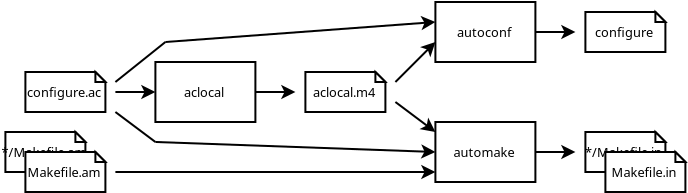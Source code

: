 <?xml version="1.0" encoding="UTF-8"?>
<dia:diagram xmlns:dia="http://www.lysator.liu.se/~alla/dia/">
  <dia:layer name="Background" visible="true">
    <dia:object type="Standard - Polygon" version="0" id="O0">
      <dia:attribute name="obj_pos">
        <dia:point val="33,-28"/>
      </dia:attribute>
      <dia:attribute name="obj_bb">
        <dia:rectangle val="32.95,-28.05;37.05,-25.95"/>
      </dia:attribute>
      <dia:attribute name="poly_points">
        <dia:point val="33,-28"/>
        <dia:point val="36.5,-28"/>
        <dia:point val="37,-27.5"/>
        <dia:point val="37,-26"/>
        <dia:point val="33,-26"/>
      </dia:attribute>
      <dia:attribute name="show_background">
        <dia:boolean val="true"/>
      </dia:attribute>
    </dia:object>
    <dia:object type="Standard - Polygon" version="0" id="O1">
      <dia:attribute name="obj_pos">
        <dia:point val="36.5,-28"/>
      </dia:attribute>
      <dia:attribute name="obj_bb">
        <dia:rectangle val="36.45,-28.121;37.121,-27.45"/>
      </dia:attribute>
      <dia:attribute name="poly_points">
        <dia:point val="36.5,-28"/>
        <dia:point val="37,-27.5"/>
        <dia:point val="36.5,-27.5"/>
      </dia:attribute>
      <dia:attribute name="show_background">
        <dia:boolean val="true"/>
      </dia:attribute>
    </dia:object>
    <dia:object type="Standard - Text" version="1" id="O2">
      <dia:attribute name="obj_pos">
        <dia:point val="35,-27"/>
      </dia:attribute>
      <dia:attribute name="obj_bb">
        <dia:rectangle val="33.093,-27.47;36.907,-26.53"/>
      </dia:attribute>
      <dia:attribute name="text">
        <dia:composite type="text">
          <dia:attribute name="string">
            <dia:string>#*/Makefile.in #</dia:string>
          </dia:attribute>
          <dia:attribute name="font">
            <dia:font family="sans" style="0" name="Helvetica"/>
          </dia:attribute>
          <dia:attribute name="height">
            <dia:real val="0.8"/>
          </dia:attribute>
          <dia:attribute name="pos">
            <dia:point val="35,-26.927"/>
          </dia:attribute>
          <dia:attribute name="color">
            <dia:color val="#000000"/>
          </dia:attribute>
          <dia:attribute name="alignment">
            <dia:enum val="1"/>
          </dia:attribute>
        </dia:composite>
      </dia:attribute>
      <dia:attribute name="valign">
        <dia:enum val="2"/>
      </dia:attribute>
      <dia:connections>
        <dia:connection handle="0" to="O0" connection="10"/>
      </dia:connections>
    </dia:object>
    <dia:object type="Standard - Polygon" version="0" id="O3">
      <dia:attribute name="obj_pos">
        <dia:point val="34,-27"/>
      </dia:attribute>
      <dia:attribute name="obj_bb">
        <dia:rectangle val="33.95,-27.05;38.05,-24.95"/>
      </dia:attribute>
      <dia:attribute name="poly_points">
        <dia:point val="34,-27"/>
        <dia:point val="37.5,-27"/>
        <dia:point val="38,-26.5"/>
        <dia:point val="38,-25"/>
        <dia:point val="34,-25"/>
      </dia:attribute>
      <dia:attribute name="show_background">
        <dia:boolean val="true"/>
      </dia:attribute>
    </dia:object>
    <dia:object type="Standard - Polygon" version="0" id="O4">
      <dia:attribute name="obj_pos">
        <dia:point val="37.5,-27"/>
      </dia:attribute>
      <dia:attribute name="obj_bb">
        <dia:rectangle val="37.45,-27.121;38.121,-26.45"/>
      </dia:attribute>
      <dia:attribute name="poly_points">
        <dia:point val="37.5,-27"/>
        <dia:point val="38,-26.5"/>
        <dia:point val="37.5,-26.5"/>
      </dia:attribute>
      <dia:attribute name="show_background">
        <dia:boolean val="true"/>
      </dia:attribute>
    </dia:object>
    <dia:object type="Standard - Text" version="1" id="O5">
      <dia:attribute name="obj_pos">
        <dia:point val="36,-26"/>
      </dia:attribute>
      <dia:attribute name="obj_bb">
        <dia:rectangle val="34.337,-26.47;37.663,-25.53"/>
      </dia:attribute>
      <dia:attribute name="text">
        <dia:composite type="text">
          <dia:attribute name="string">
            <dia:string>#Makefile.in #</dia:string>
          </dia:attribute>
          <dia:attribute name="font">
            <dia:font family="sans" style="0" name="Helvetica"/>
          </dia:attribute>
          <dia:attribute name="height">
            <dia:real val="0.8"/>
          </dia:attribute>
          <dia:attribute name="pos">
            <dia:point val="36,-25.927"/>
          </dia:attribute>
          <dia:attribute name="color">
            <dia:color val="#000000"/>
          </dia:attribute>
          <dia:attribute name="alignment">
            <dia:enum val="1"/>
          </dia:attribute>
        </dia:composite>
      </dia:attribute>
      <dia:attribute name="valign">
        <dia:enum val="2"/>
      </dia:attribute>
      <dia:connections>
        <dia:connection handle="0" to="O3" connection="10"/>
      </dia:connections>
    </dia:object>
    <dia:object type="Standard - Line" version="0" id="O6">
      <dia:attribute name="obj_pos">
        <dia:point val="30.5,-33"/>
      </dia:attribute>
      <dia:attribute name="obj_bb">
        <dia:rectangle val="30.45,-33.5;32.55,-32.5"/>
      </dia:attribute>
      <dia:attribute name="conn_endpoints">
        <dia:point val="30.5,-33"/>
        <dia:point val="32.5,-33"/>
      </dia:attribute>
      <dia:attribute name="numcp">
        <dia:int val="1"/>
      </dia:attribute>
      <dia:attribute name="end_arrow">
        <dia:enum val="22"/>
      </dia:attribute>
      <dia:attribute name="end_arrow_length">
        <dia:real val="0.5"/>
      </dia:attribute>
      <dia:attribute name="end_arrow_width">
        <dia:real val="0.5"/>
      </dia:attribute>
      <dia:connections>
        <dia:connection handle="0" to="O21" connection="4"/>
      </dia:connections>
    </dia:object>
    <dia:object type="Standard - Polygon" version="0" id="O7">
      <dia:attribute name="obj_pos">
        <dia:point val="5,-31"/>
      </dia:attribute>
      <dia:attribute name="obj_bb">
        <dia:rectangle val="4.95,-31.05;9.05,-28.95"/>
      </dia:attribute>
      <dia:attribute name="poly_points">
        <dia:point val="5,-31"/>
        <dia:point val="8.5,-31"/>
        <dia:point val="9,-30.5"/>
        <dia:point val="9,-29"/>
        <dia:point val="5,-29"/>
      </dia:attribute>
      <dia:attribute name="show_background">
        <dia:boolean val="true"/>
      </dia:attribute>
    </dia:object>
    <dia:object type="Standard - Polygon" version="0" id="O8">
      <dia:attribute name="obj_pos">
        <dia:point val="8.5,-31"/>
      </dia:attribute>
      <dia:attribute name="obj_bb">
        <dia:rectangle val="8.45,-31.121;9.121,-30.45"/>
      </dia:attribute>
      <dia:attribute name="poly_points">
        <dia:point val="8.5,-31"/>
        <dia:point val="9,-30.5"/>
        <dia:point val="8.5,-30.5"/>
      </dia:attribute>
      <dia:attribute name="show_background">
        <dia:boolean val="true"/>
      </dia:attribute>
    </dia:object>
    <dia:object type="Standard - Text" version="1" id="O9">
      <dia:attribute name="obj_pos">
        <dia:point val="7,-30"/>
      </dia:attribute>
      <dia:attribute name="obj_bb">
        <dia:rectangle val="5.106,-30.47;8.894,-29.53"/>
      </dia:attribute>
      <dia:attribute name="text">
        <dia:composite type="text">
          <dia:attribute name="string">
            <dia:string>#configure.ac #</dia:string>
          </dia:attribute>
          <dia:attribute name="font">
            <dia:font family="sans" style="0" name="Helvetica"/>
          </dia:attribute>
          <dia:attribute name="height">
            <dia:real val="0.8"/>
          </dia:attribute>
          <dia:attribute name="pos">
            <dia:point val="7,-29.927"/>
          </dia:attribute>
          <dia:attribute name="color">
            <dia:color val="#000000"/>
          </dia:attribute>
          <dia:attribute name="alignment">
            <dia:enum val="1"/>
          </dia:attribute>
        </dia:composite>
      </dia:attribute>
      <dia:attribute name="valign">
        <dia:enum val="2"/>
      </dia:attribute>
      <dia:connections>
        <dia:connection handle="0" to="O7" connection="10"/>
      </dia:connections>
    </dia:object>
    <dia:object type="Standard - Polygon" version="0" id="O10">
      <dia:attribute name="obj_pos">
        <dia:point val="4,-28"/>
      </dia:attribute>
      <dia:attribute name="obj_bb">
        <dia:rectangle val="3.95,-28.05;8.05,-25.95"/>
      </dia:attribute>
      <dia:attribute name="poly_points">
        <dia:point val="4,-28"/>
        <dia:point val="7.5,-28"/>
        <dia:point val="8,-27.5"/>
        <dia:point val="8,-26"/>
        <dia:point val="4,-26"/>
      </dia:attribute>
      <dia:attribute name="show_background">
        <dia:boolean val="true"/>
      </dia:attribute>
    </dia:object>
    <dia:object type="Standard - Polygon" version="0" id="O11">
      <dia:attribute name="obj_pos">
        <dia:point val="7.5,-28"/>
      </dia:attribute>
      <dia:attribute name="obj_bb">
        <dia:rectangle val="7.45,-28.121;8.121,-27.45"/>
      </dia:attribute>
      <dia:attribute name="poly_points">
        <dia:point val="7.5,-28"/>
        <dia:point val="8,-27.5"/>
        <dia:point val="7.5,-27.5"/>
      </dia:attribute>
      <dia:attribute name="show_background">
        <dia:boolean val="true"/>
      </dia:attribute>
    </dia:object>
    <dia:object type="Standard - Text" version="1" id="O12">
      <dia:attribute name="obj_pos">
        <dia:point val="6,-27"/>
      </dia:attribute>
      <dia:attribute name="obj_bb">
        <dia:rectangle val="3.896,-27.47;8.104,-26.53"/>
      </dia:attribute>
      <dia:attribute name="text">
        <dia:composite type="text">
          <dia:attribute name="string">
            <dia:string>#*/Makefile.am #</dia:string>
          </dia:attribute>
          <dia:attribute name="font">
            <dia:font family="sans" style="0" name="Helvetica"/>
          </dia:attribute>
          <dia:attribute name="height">
            <dia:real val="0.8"/>
          </dia:attribute>
          <dia:attribute name="pos">
            <dia:point val="6,-26.927"/>
          </dia:attribute>
          <dia:attribute name="color">
            <dia:color val="#000000"/>
          </dia:attribute>
          <dia:attribute name="alignment">
            <dia:enum val="1"/>
          </dia:attribute>
        </dia:composite>
      </dia:attribute>
      <dia:attribute name="valign">
        <dia:enum val="2"/>
      </dia:attribute>
      <dia:connections>
        <dia:connection handle="0" to="O10" connection="10"/>
      </dia:connections>
    </dia:object>
    <dia:object type="Standard - Polygon" version="0" id="O13">
      <dia:attribute name="obj_pos">
        <dia:point val="5,-27"/>
      </dia:attribute>
      <dia:attribute name="obj_bb">
        <dia:rectangle val="4.95,-27.05;9.05,-24.95"/>
      </dia:attribute>
      <dia:attribute name="poly_points">
        <dia:point val="5,-27"/>
        <dia:point val="8.5,-27"/>
        <dia:point val="9,-26.5"/>
        <dia:point val="9,-25"/>
        <dia:point val="5,-25"/>
      </dia:attribute>
      <dia:attribute name="show_background">
        <dia:boolean val="true"/>
      </dia:attribute>
    </dia:object>
    <dia:object type="Standard - Polygon" version="0" id="O14">
      <dia:attribute name="obj_pos">
        <dia:point val="8.5,-27"/>
      </dia:attribute>
      <dia:attribute name="obj_bb">
        <dia:rectangle val="8.45,-27.121;9.121,-26.45"/>
      </dia:attribute>
      <dia:attribute name="poly_points">
        <dia:point val="8.5,-27"/>
        <dia:point val="9,-26.5"/>
        <dia:point val="8.5,-26.5"/>
      </dia:attribute>
      <dia:attribute name="show_background">
        <dia:boolean val="true"/>
      </dia:attribute>
    </dia:object>
    <dia:object type="Standard - Text" version="1" id="O15">
      <dia:attribute name="obj_pos">
        <dia:point val="7,-26"/>
      </dia:attribute>
      <dia:attribute name="obj_bb">
        <dia:rectangle val="5.141,-26.47;8.859,-25.53"/>
      </dia:attribute>
      <dia:attribute name="text">
        <dia:composite type="text">
          <dia:attribute name="string">
            <dia:string>#Makefile.am #</dia:string>
          </dia:attribute>
          <dia:attribute name="font">
            <dia:font family="sans" style="0" name="Helvetica"/>
          </dia:attribute>
          <dia:attribute name="height">
            <dia:real val="0.8"/>
          </dia:attribute>
          <dia:attribute name="pos">
            <dia:point val="7,-25.927"/>
          </dia:attribute>
          <dia:attribute name="color">
            <dia:color val="#000000"/>
          </dia:attribute>
          <dia:attribute name="alignment">
            <dia:enum val="1"/>
          </dia:attribute>
        </dia:composite>
      </dia:attribute>
      <dia:attribute name="valign">
        <dia:enum val="2"/>
      </dia:attribute>
      <dia:connections>
        <dia:connection handle="0" to="O13" connection="10"/>
      </dia:connections>
    </dia:object>
    <dia:object type="Standard - Polygon" version="0" id="O16">
      <dia:attribute name="obj_pos">
        <dia:point val="19,-31"/>
      </dia:attribute>
      <dia:attribute name="obj_bb">
        <dia:rectangle val="18.95,-31.05;23.05,-28.95"/>
      </dia:attribute>
      <dia:attribute name="poly_points">
        <dia:point val="19,-31"/>
        <dia:point val="22.5,-31"/>
        <dia:point val="23,-30.5"/>
        <dia:point val="23,-29"/>
        <dia:point val="19,-29"/>
      </dia:attribute>
      <dia:attribute name="show_background">
        <dia:boolean val="true"/>
      </dia:attribute>
    </dia:object>
    <dia:object type="Standard - Polygon" version="0" id="O17">
      <dia:attribute name="obj_pos">
        <dia:point val="22.5,-31"/>
      </dia:attribute>
      <dia:attribute name="obj_bb">
        <dia:rectangle val="22.45,-31.121;23.121,-30.45"/>
      </dia:attribute>
      <dia:attribute name="poly_points">
        <dia:point val="22.5,-31"/>
        <dia:point val="23,-30.5"/>
        <dia:point val="22.5,-30.5"/>
      </dia:attribute>
      <dia:attribute name="show_background">
        <dia:boolean val="true"/>
      </dia:attribute>
    </dia:object>
    <dia:object type="Standard - Text" version="1" id="O18">
      <dia:attribute name="obj_pos">
        <dia:point val="21,-30"/>
      </dia:attribute>
      <dia:attribute name="obj_bb">
        <dia:rectangle val="19.328,-30.47;22.672,-29.53"/>
      </dia:attribute>
      <dia:attribute name="text">
        <dia:composite type="text">
          <dia:attribute name="string">
            <dia:string>#aclocal.m4 #</dia:string>
          </dia:attribute>
          <dia:attribute name="font">
            <dia:font family="sans" style="0" name="Helvetica"/>
          </dia:attribute>
          <dia:attribute name="height">
            <dia:real val="0.8"/>
          </dia:attribute>
          <dia:attribute name="pos">
            <dia:point val="21,-29.927"/>
          </dia:attribute>
          <dia:attribute name="color">
            <dia:color val="#000000"/>
          </dia:attribute>
          <dia:attribute name="alignment">
            <dia:enum val="1"/>
          </dia:attribute>
        </dia:composite>
      </dia:attribute>
      <dia:attribute name="valign">
        <dia:enum val="2"/>
      </dia:attribute>
      <dia:connections>
        <dia:connection handle="0" to="O16" connection="10"/>
      </dia:connections>
    </dia:object>
    <dia:object type="Standard - Box" version="0" id="O19">
      <dia:attribute name="obj_pos">
        <dia:point val="11.5,-31.5"/>
      </dia:attribute>
      <dia:attribute name="obj_bb">
        <dia:rectangle val="11.45,-31.55;16.55,-28.45"/>
      </dia:attribute>
      <dia:attribute name="elem_corner">
        <dia:point val="11.5,-31.5"/>
      </dia:attribute>
      <dia:attribute name="elem_width">
        <dia:real val="5"/>
      </dia:attribute>
      <dia:attribute name="elem_height">
        <dia:real val="3"/>
      </dia:attribute>
      <dia:attribute name="show_background">
        <dia:boolean val="true"/>
      </dia:attribute>
    </dia:object>
    <dia:object type="Standard - Text" version="1" id="O20">
      <dia:attribute name="obj_pos">
        <dia:point val="14,-30"/>
      </dia:attribute>
      <dia:attribute name="obj_bb">
        <dia:rectangle val="12.889,-30.47;15.111,-29.53"/>
      </dia:attribute>
      <dia:attribute name="text">
        <dia:composite type="text">
          <dia:attribute name="string">
            <dia:string>#aclocal #</dia:string>
          </dia:attribute>
          <dia:attribute name="font">
            <dia:font family="sans" style="0" name="Helvetica"/>
          </dia:attribute>
          <dia:attribute name="height">
            <dia:real val="0.8"/>
          </dia:attribute>
          <dia:attribute name="pos">
            <dia:point val="14,-29.927"/>
          </dia:attribute>
          <dia:attribute name="color">
            <dia:color val="#000000"/>
          </dia:attribute>
          <dia:attribute name="alignment">
            <dia:enum val="1"/>
          </dia:attribute>
        </dia:composite>
      </dia:attribute>
      <dia:attribute name="valign">
        <dia:enum val="2"/>
      </dia:attribute>
      <dia:connections>
        <dia:connection handle="0" to="O19" connection="8"/>
      </dia:connections>
    </dia:object>
    <dia:object type="Standard - Box" version="0" id="O21">
      <dia:attribute name="obj_pos">
        <dia:point val="25.5,-34.5"/>
      </dia:attribute>
      <dia:attribute name="obj_bb">
        <dia:rectangle val="25.45,-34.55;30.55,-31.45"/>
      </dia:attribute>
      <dia:attribute name="elem_corner">
        <dia:point val="25.5,-34.5"/>
      </dia:attribute>
      <dia:attribute name="elem_width">
        <dia:real val="5"/>
      </dia:attribute>
      <dia:attribute name="elem_height">
        <dia:real val="3"/>
      </dia:attribute>
      <dia:attribute name="show_background">
        <dia:boolean val="true"/>
      </dia:attribute>
    </dia:object>
    <dia:object type="Standard - Text" version="1" id="O22">
      <dia:attribute name="obj_pos">
        <dia:point val="28,-33"/>
      </dia:attribute>
      <dia:attribute name="obj_bb">
        <dia:rectangle val="26.625,-33.47;29.375,-32.53"/>
      </dia:attribute>
      <dia:attribute name="text">
        <dia:composite type="text">
          <dia:attribute name="string">
            <dia:string>#autoconf #</dia:string>
          </dia:attribute>
          <dia:attribute name="font">
            <dia:font family="sans" style="0" name="Helvetica"/>
          </dia:attribute>
          <dia:attribute name="height">
            <dia:real val="0.8"/>
          </dia:attribute>
          <dia:attribute name="pos">
            <dia:point val="28,-32.928"/>
          </dia:attribute>
          <dia:attribute name="color">
            <dia:color val="#000000"/>
          </dia:attribute>
          <dia:attribute name="alignment">
            <dia:enum val="1"/>
          </dia:attribute>
        </dia:composite>
      </dia:attribute>
      <dia:attribute name="valign">
        <dia:enum val="2"/>
      </dia:attribute>
      <dia:connections>
        <dia:connection handle="0" to="O21" connection="8"/>
      </dia:connections>
    </dia:object>
    <dia:object type="Standard - Box" version="0" id="O23">
      <dia:attribute name="obj_pos">
        <dia:point val="25.5,-28.5"/>
      </dia:attribute>
      <dia:attribute name="obj_bb">
        <dia:rectangle val="25.45,-28.55;30.55,-25.45"/>
      </dia:attribute>
      <dia:attribute name="elem_corner">
        <dia:point val="25.5,-28.5"/>
      </dia:attribute>
      <dia:attribute name="elem_width">
        <dia:real val="5"/>
      </dia:attribute>
      <dia:attribute name="elem_height">
        <dia:real val="3"/>
      </dia:attribute>
      <dia:attribute name="show_background">
        <dia:boolean val="true"/>
      </dia:attribute>
    </dia:object>
    <dia:object type="Standard - Text" version="1" id="O24">
      <dia:attribute name="obj_pos">
        <dia:point val="28,-27"/>
      </dia:attribute>
      <dia:attribute name="obj_bb">
        <dia:rectangle val="26.451,-27.47;29.549,-26.53"/>
      </dia:attribute>
      <dia:attribute name="text">
        <dia:composite type="text">
          <dia:attribute name="string">
            <dia:string>#automake #</dia:string>
          </dia:attribute>
          <dia:attribute name="font">
            <dia:font family="sans" style="0" name="Helvetica"/>
          </dia:attribute>
          <dia:attribute name="height">
            <dia:real val="0.8"/>
          </dia:attribute>
          <dia:attribute name="pos">
            <dia:point val="28,-26.927"/>
          </dia:attribute>
          <dia:attribute name="color">
            <dia:color val="#000000"/>
          </dia:attribute>
          <dia:attribute name="alignment">
            <dia:enum val="1"/>
          </dia:attribute>
        </dia:composite>
      </dia:attribute>
      <dia:attribute name="valign">
        <dia:enum val="2"/>
      </dia:attribute>
      <dia:connections>
        <dia:connection handle="0" to="O23" connection="8"/>
      </dia:connections>
    </dia:object>
    <dia:object type="Standard - Line" version="0" id="O25">
      <dia:attribute name="obj_pos">
        <dia:point val="16.5,-30"/>
      </dia:attribute>
      <dia:attribute name="obj_bb">
        <dia:rectangle val="16.45,-30.5;18.55,-29.5"/>
      </dia:attribute>
      <dia:attribute name="conn_endpoints">
        <dia:point val="16.5,-30"/>
        <dia:point val="18.5,-30"/>
      </dia:attribute>
      <dia:attribute name="numcp">
        <dia:int val="1"/>
      </dia:attribute>
      <dia:attribute name="end_arrow">
        <dia:enum val="22"/>
      </dia:attribute>
      <dia:attribute name="end_arrow_length">
        <dia:real val="0.5"/>
      </dia:attribute>
      <dia:attribute name="end_arrow_width">
        <dia:real val="0.5"/>
      </dia:attribute>
      <dia:connections>
        <dia:connection handle="0" to="O19" connection="4"/>
      </dia:connections>
    </dia:object>
    <dia:object type="Standard - Line" version="0" id="O26">
      <dia:attribute name="obj_pos">
        <dia:point val="9.5,-30"/>
      </dia:attribute>
      <dia:attribute name="obj_bb">
        <dia:rectangle val="9.45,-30.5;11.55,-29.5"/>
      </dia:attribute>
      <dia:attribute name="conn_endpoints">
        <dia:point val="9.5,-30"/>
        <dia:point val="11.5,-30"/>
      </dia:attribute>
      <dia:attribute name="numcp">
        <dia:int val="1"/>
      </dia:attribute>
      <dia:attribute name="end_arrow">
        <dia:enum val="22"/>
      </dia:attribute>
      <dia:attribute name="end_arrow_length">
        <dia:real val="0.5"/>
      </dia:attribute>
      <dia:attribute name="end_arrow_width">
        <dia:real val="0.5"/>
      </dia:attribute>
      <dia:connections>
        <dia:connection handle="1" to="O19" connection="3"/>
      </dia:connections>
    </dia:object>
    <dia:object type="Standard - Line" version="0" id="O27">
      <dia:attribute name="obj_pos">
        <dia:point val="12,-32.5"/>
      </dia:attribute>
      <dia:attribute name="obj_bb">
        <dia:rectangle val="11.946,-34.002;25.587,-32.446"/>
      </dia:attribute>
      <dia:attribute name="conn_endpoints">
        <dia:point val="12,-32.5"/>
        <dia:point val="25.5,-33.5"/>
      </dia:attribute>
      <dia:attribute name="numcp">
        <dia:int val="2"/>
      </dia:attribute>
      <dia:attribute name="end_arrow">
        <dia:enum val="22"/>
      </dia:attribute>
      <dia:attribute name="end_arrow_length">
        <dia:real val="0.5"/>
      </dia:attribute>
      <dia:attribute name="end_arrow_width">
        <dia:real val="0.5"/>
      </dia:attribute>
    </dia:object>
    <dia:object type="Standard - Line" version="0" id="O28">
      <dia:attribute name="obj_pos">
        <dia:point val="23.5,-30.5"/>
      </dia:attribute>
      <dia:attribute name="obj_bb">
        <dia:rectangle val="23.429,-32.889;25.889,-30.429"/>
      </dia:attribute>
      <dia:attribute name="conn_endpoints">
        <dia:point val="23.5,-30.5"/>
        <dia:point val="25.5,-32.5"/>
      </dia:attribute>
      <dia:attribute name="numcp">
        <dia:int val="1"/>
      </dia:attribute>
      <dia:attribute name="end_arrow">
        <dia:enum val="22"/>
      </dia:attribute>
      <dia:attribute name="end_arrow_length">
        <dia:real val="0.5"/>
      </dia:attribute>
      <dia:attribute name="end_arrow_width">
        <dia:real val="0.5"/>
      </dia:attribute>
    </dia:object>
    <dia:object type="Standard - Line" version="0" id="O29">
      <dia:attribute name="obj_pos">
        <dia:point val="23.5,-29.5"/>
      </dia:attribute>
      <dia:attribute name="obj_bb">
        <dia:rectangle val="23.43,-29.57;25.84,-27.57"/>
      </dia:attribute>
      <dia:attribute name="conn_endpoints">
        <dia:point val="23.5,-29.5"/>
        <dia:point val="25.5,-28"/>
      </dia:attribute>
      <dia:attribute name="numcp">
        <dia:int val="1"/>
      </dia:attribute>
      <dia:attribute name="end_arrow">
        <dia:enum val="22"/>
      </dia:attribute>
      <dia:attribute name="end_arrow_length">
        <dia:real val="0.5"/>
      </dia:attribute>
      <dia:attribute name="end_arrow_width">
        <dia:real val="0.5"/>
      </dia:attribute>
    </dia:object>
    <dia:object type="Standard - Line" version="0" id="O30">
      <dia:attribute name="obj_pos">
        <dia:point val="11.5,-27.5"/>
      </dia:attribute>
      <dia:attribute name="obj_bb">
        <dia:rectangle val="11.448,-27.552;25.568,-26.498"/>
      </dia:attribute>
      <dia:attribute name="conn_endpoints">
        <dia:point val="11.5,-27.5"/>
        <dia:point val="25.5,-27"/>
      </dia:attribute>
      <dia:attribute name="numcp">
        <dia:int val="2"/>
      </dia:attribute>
      <dia:attribute name="end_arrow">
        <dia:enum val="22"/>
      </dia:attribute>
      <dia:attribute name="end_arrow_length">
        <dia:real val="0.5"/>
      </dia:attribute>
      <dia:attribute name="end_arrow_width">
        <dia:real val="0.5"/>
      </dia:attribute>
      <dia:connections>
        <dia:connection handle="1" to="O23" connection="3"/>
      </dia:connections>
    </dia:object>
    <dia:object type="Standard - Line" version="0" id="O31">
      <dia:attribute name="obj_pos">
        <dia:point val="9.5,-26"/>
      </dia:attribute>
      <dia:attribute name="obj_bb">
        <dia:rectangle val="9.45,-26.5;25.55,-25.5"/>
      </dia:attribute>
      <dia:attribute name="conn_endpoints">
        <dia:point val="9.5,-26"/>
        <dia:point val="25.5,-26"/>
      </dia:attribute>
      <dia:attribute name="numcp">
        <dia:int val="2"/>
      </dia:attribute>
      <dia:attribute name="end_arrow">
        <dia:enum val="22"/>
      </dia:attribute>
      <dia:attribute name="end_arrow_length">
        <dia:real val="0.5"/>
      </dia:attribute>
      <dia:attribute name="end_arrow_width">
        <dia:real val="0.5"/>
      </dia:attribute>
    </dia:object>
    <dia:object type="Standard - Polygon" version="0" id="O32">
      <dia:attribute name="obj_pos">
        <dia:point val="33,-34"/>
      </dia:attribute>
      <dia:attribute name="obj_bb">
        <dia:rectangle val="32.95,-34.05;37.05,-31.95"/>
      </dia:attribute>
      <dia:attribute name="poly_points">
        <dia:point val="33,-34"/>
        <dia:point val="36.5,-34"/>
        <dia:point val="37,-33.5"/>
        <dia:point val="37,-32"/>
        <dia:point val="33,-32"/>
      </dia:attribute>
      <dia:attribute name="show_background">
        <dia:boolean val="true"/>
      </dia:attribute>
    </dia:object>
    <dia:object type="Standard - Polygon" version="0" id="O33">
      <dia:attribute name="obj_pos">
        <dia:point val="36.5,-34"/>
      </dia:attribute>
      <dia:attribute name="obj_bb">
        <dia:rectangle val="36.45,-34.121;37.121,-33.45"/>
      </dia:attribute>
      <dia:attribute name="poly_points">
        <dia:point val="36.5,-34"/>
        <dia:point val="37,-33.5"/>
        <dia:point val="36.5,-33.5"/>
      </dia:attribute>
      <dia:attribute name="show_background">
        <dia:boolean val="true"/>
      </dia:attribute>
    </dia:object>
    <dia:object type="Standard - Text" version="1" id="O34">
      <dia:attribute name="obj_pos">
        <dia:point val="35,-33"/>
      </dia:attribute>
      <dia:attribute name="obj_bb">
        <dia:rectangle val="33.538,-33.47;36.462,-32.53"/>
      </dia:attribute>
      <dia:attribute name="text">
        <dia:composite type="text">
          <dia:attribute name="string">
            <dia:string>#configure #</dia:string>
          </dia:attribute>
          <dia:attribute name="font">
            <dia:font family="sans" style="0" name="Helvetica"/>
          </dia:attribute>
          <dia:attribute name="height">
            <dia:real val="0.8"/>
          </dia:attribute>
          <dia:attribute name="pos">
            <dia:point val="35,-32.928"/>
          </dia:attribute>
          <dia:attribute name="color">
            <dia:color val="#000000"/>
          </dia:attribute>
          <dia:attribute name="alignment">
            <dia:enum val="1"/>
          </dia:attribute>
        </dia:composite>
      </dia:attribute>
      <dia:attribute name="valign">
        <dia:enum val="2"/>
      </dia:attribute>
      <dia:connections>
        <dia:connection handle="0" to="O32" connection="10"/>
      </dia:connections>
    </dia:object>
    <dia:object type="Standard - Line" version="0" id="O35">
      <dia:attribute name="obj_pos">
        <dia:point val="30.5,-27"/>
      </dia:attribute>
      <dia:attribute name="obj_bb">
        <dia:rectangle val="30.45,-27.5;32.55,-26.5"/>
      </dia:attribute>
      <dia:attribute name="conn_endpoints">
        <dia:point val="30.5,-27"/>
        <dia:point val="32.5,-27"/>
      </dia:attribute>
      <dia:attribute name="numcp">
        <dia:int val="1"/>
      </dia:attribute>
      <dia:attribute name="end_arrow">
        <dia:enum val="22"/>
      </dia:attribute>
      <dia:attribute name="end_arrow_length">
        <dia:real val="0.5"/>
      </dia:attribute>
      <dia:attribute name="end_arrow_width">
        <dia:real val="0.5"/>
      </dia:attribute>
      <dia:connections>
        <dia:connection handle="0" to="O23" connection="4"/>
      </dia:connections>
    </dia:object>
    <dia:object type="Standard - Line" version="0" id="O36">
      <dia:attribute name="obj_pos">
        <dia:point val="11.5,-27.5"/>
      </dia:attribute>
      <dia:attribute name="obj_bb">
        <dia:rectangle val="9.43,-29.07;11.57,-27.43"/>
      </dia:attribute>
      <dia:attribute name="conn_endpoints">
        <dia:point val="11.5,-27.5"/>
        <dia:point val="9.5,-29"/>
      </dia:attribute>
      <dia:attribute name="numcp">
        <dia:int val="1"/>
      </dia:attribute>
    </dia:object>
    <dia:object type="Standard - Line" version="0" id="O37">
      <dia:attribute name="obj_pos">
        <dia:point val="9.5,-30.5"/>
      </dia:attribute>
      <dia:attribute name="obj_bb">
        <dia:rectangle val="9.43,-32.57;12.07,-30.43"/>
      </dia:attribute>
      <dia:attribute name="conn_endpoints">
        <dia:point val="9.5,-30.5"/>
        <dia:point val="12,-32.5"/>
      </dia:attribute>
      <dia:attribute name="numcp">
        <dia:int val="1"/>
      </dia:attribute>
    </dia:object>
  </dia:layer>
</dia:diagram>

